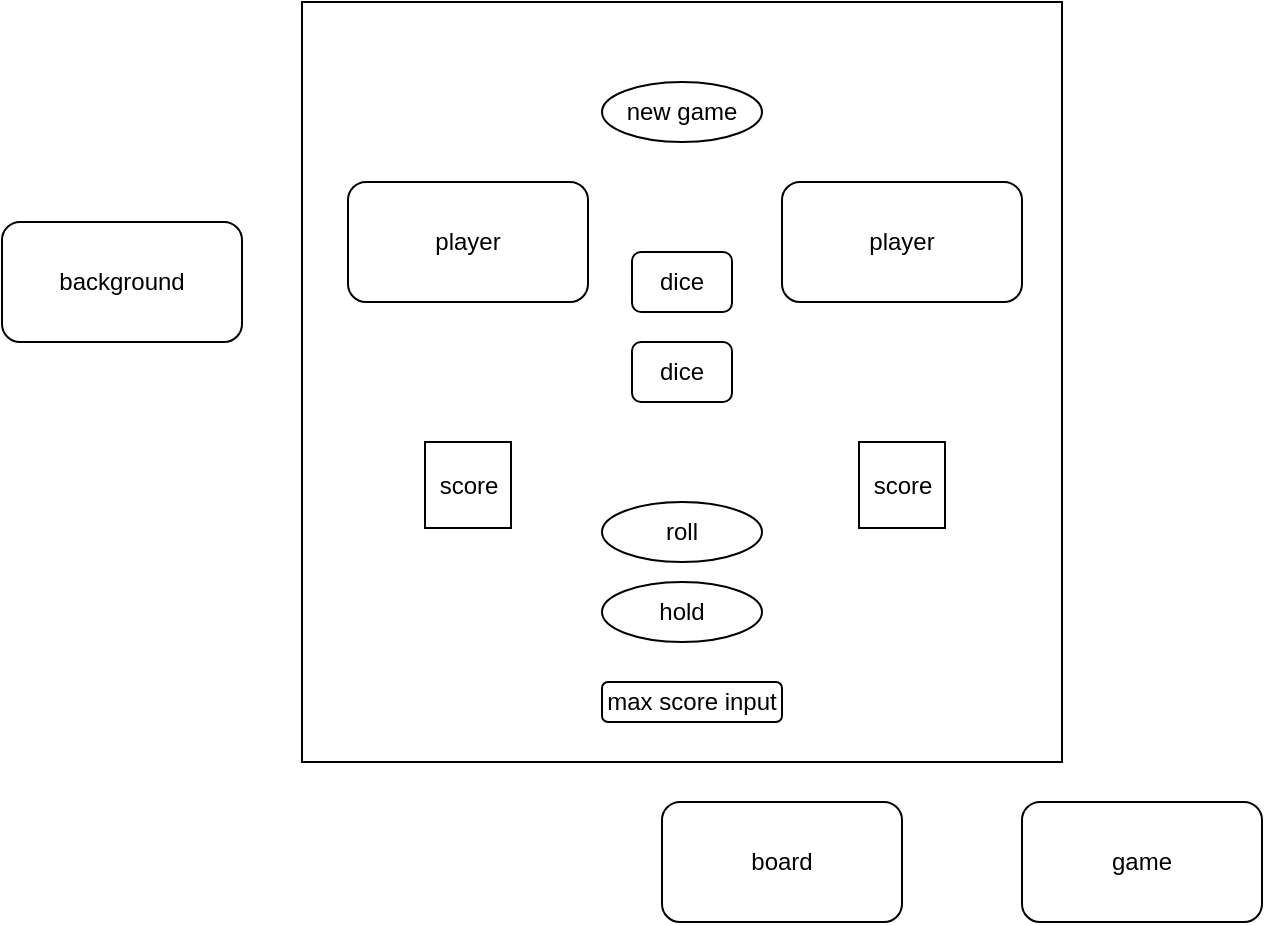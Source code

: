 <mxfile version="14.4.9" type="github">
  <diagram id="C5RBs43oDa-KdzZeNtuy" name="Page-1">
    <mxGraphModel dx="782" dy="437" grid="1" gridSize="10" guides="1" tooltips="1" connect="1" arrows="1" fold="1" page="1" pageScale="1" pageWidth="827" pageHeight="1169" math="0" shadow="0">
      <root>
        <mxCell id="WIyWlLk6GJQsqaUBKTNV-0" />
        <mxCell id="WIyWlLk6GJQsqaUBKTNV-1" parent="WIyWlLk6GJQsqaUBKTNV-0" />
        <mxCell id="78nEMAhah77QUouhhdUj-5" value="" style="whiteSpace=wrap;html=1;aspect=fixed;" vertex="1" parent="WIyWlLk6GJQsqaUBKTNV-1">
          <mxGeometry x="240" y="60" width="380" height="380" as="geometry" />
        </mxCell>
        <mxCell id="78nEMAhah77QUouhhdUj-0" value="game" style="rounded=1;whiteSpace=wrap;html=1;" vertex="1" parent="WIyWlLk6GJQsqaUBKTNV-1">
          <mxGeometry x="600" y="460" width="120" height="60" as="geometry" />
        </mxCell>
        <mxCell id="78nEMAhah77QUouhhdUj-1" value="background" style="rounded=1;whiteSpace=wrap;html=1;" vertex="1" parent="WIyWlLk6GJQsqaUBKTNV-1">
          <mxGeometry x="90" y="170" width="120" height="60" as="geometry" />
        </mxCell>
        <mxCell id="78nEMAhah77QUouhhdUj-2" value="board" style="rounded=1;whiteSpace=wrap;html=1;" vertex="1" parent="WIyWlLk6GJQsqaUBKTNV-1">
          <mxGeometry x="420" y="460" width="120" height="60" as="geometry" />
        </mxCell>
        <mxCell id="78nEMAhah77QUouhhdUj-3" value="player" style="rounded=1;whiteSpace=wrap;html=1;" vertex="1" parent="WIyWlLk6GJQsqaUBKTNV-1">
          <mxGeometry x="263" y="150" width="120" height="60" as="geometry" />
        </mxCell>
        <mxCell id="78nEMAhah77QUouhhdUj-4" value="dice" style="rounded=1;whiteSpace=wrap;html=1;" vertex="1" parent="WIyWlLk6GJQsqaUBKTNV-1">
          <mxGeometry x="405" y="185" width="50" height="30" as="geometry" />
        </mxCell>
        <mxCell id="78nEMAhah77QUouhhdUj-6" value="new game" style="ellipse;whiteSpace=wrap;html=1;" vertex="1" parent="WIyWlLk6GJQsqaUBKTNV-1">
          <mxGeometry x="390" y="100" width="80" height="30" as="geometry" />
        </mxCell>
        <mxCell id="78nEMAhah77QUouhhdUj-9" value="dice" style="rounded=1;whiteSpace=wrap;html=1;" vertex="1" parent="WIyWlLk6GJQsqaUBKTNV-1">
          <mxGeometry x="405" y="230" width="50" height="30" as="geometry" />
        </mxCell>
        <mxCell id="78nEMAhah77QUouhhdUj-10" value="player" style="rounded=1;whiteSpace=wrap;html=1;" vertex="1" parent="WIyWlLk6GJQsqaUBKTNV-1">
          <mxGeometry x="480" y="150" width="120" height="60" as="geometry" />
        </mxCell>
        <mxCell id="78nEMAhah77QUouhhdUj-11" value="roll" style="ellipse;whiteSpace=wrap;html=1;" vertex="1" parent="WIyWlLk6GJQsqaUBKTNV-1">
          <mxGeometry x="390" y="310" width="80" height="30" as="geometry" />
        </mxCell>
        <mxCell id="78nEMAhah77QUouhhdUj-12" value="hold" style="ellipse;whiteSpace=wrap;html=1;" vertex="1" parent="WIyWlLk6GJQsqaUBKTNV-1">
          <mxGeometry x="390" y="350" width="80" height="30" as="geometry" />
        </mxCell>
        <mxCell id="78nEMAhah77QUouhhdUj-13" value="score" style="whiteSpace=wrap;html=1;aspect=fixed;" vertex="1" parent="WIyWlLk6GJQsqaUBKTNV-1">
          <mxGeometry x="301.5" y="280" width="43" height="43" as="geometry" />
        </mxCell>
        <mxCell id="78nEMAhah77QUouhhdUj-14" value="score" style="whiteSpace=wrap;html=1;aspect=fixed;" vertex="1" parent="WIyWlLk6GJQsqaUBKTNV-1">
          <mxGeometry x="518.5" y="280" width="43" height="43" as="geometry" />
        </mxCell>
        <mxCell id="78nEMAhah77QUouhhdUj-15" value="max score input" style="rounded=1;whiteSpace=wrap;html=1;" vertex="1" parent="WIyWlLk6GJQsqaUBKTNV-1">
          <mxGeometry x="390" y="400" width="90" height="20" as="geometry" />
        </mxCell>
      </root>
    </mxGraphModel>
  </diagram>
</mxfile>
